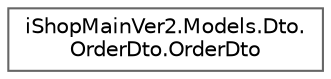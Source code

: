 digraph "Graphical Class Hierarchy"
{
 // LATEX_PDF_SIZE
  bgcolor="transparent";
  edge [fontname=Helvetica,fontsize=10,labelfontname=Helvetica,labelfontsize=10];
  node [fontname=Helvetica,fontsize=10,shape=box,height=0.2,width=0.4];
  rankdir="LR";
  Node0 [id="Node000000",label="iShopMainVer2.Models.Dto.\lOrderDto.OrderDto",height=0.2,width=0.4,color="grey40", fillcolor="white", style="filled",URL="$classi_shop_main_ver2_1_1_models_1_1_dto_1_1_order_dto_1_1_order_dto.html",tooltip=" "];
}
